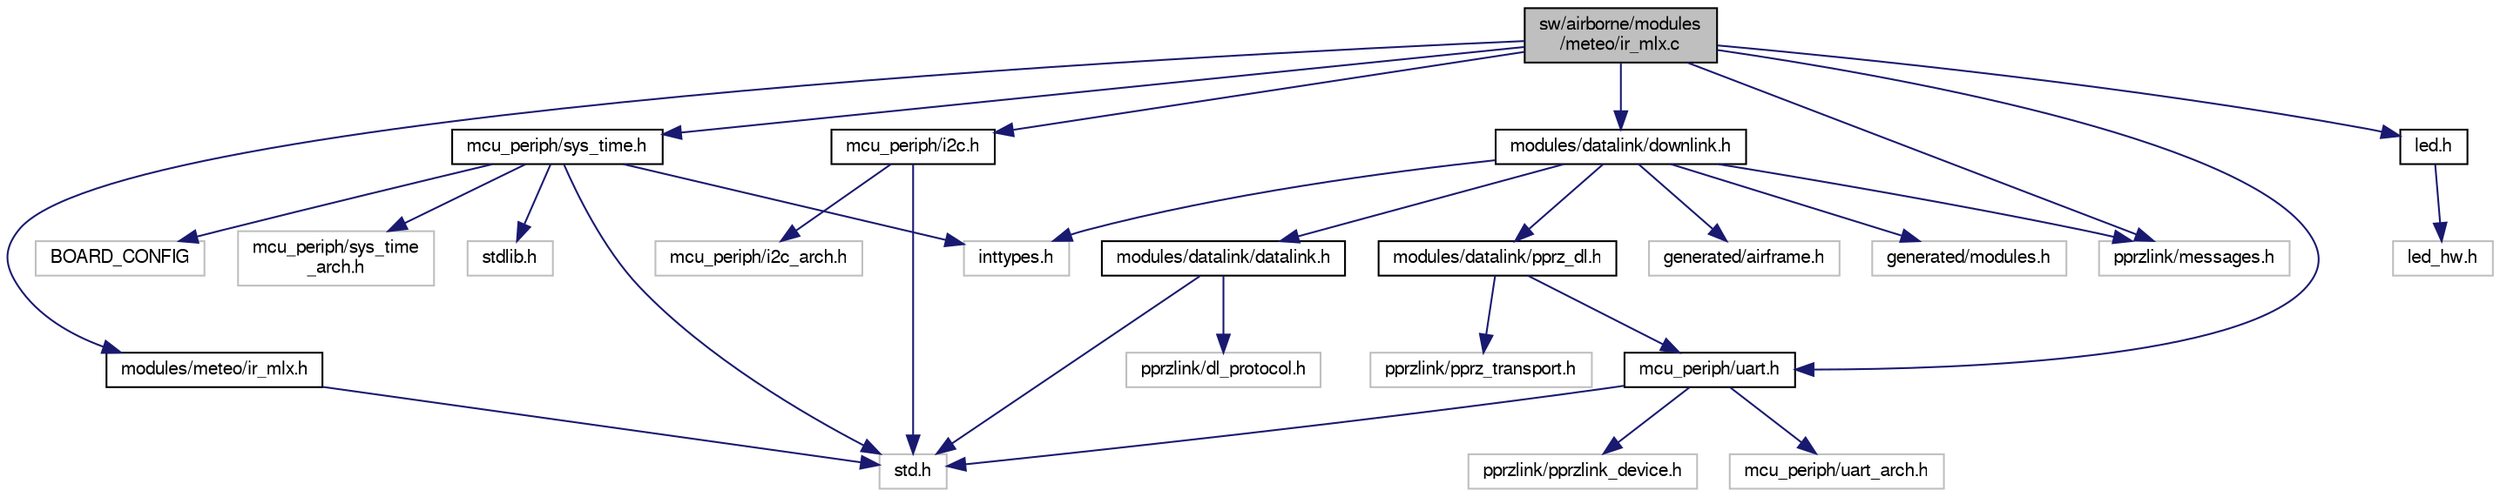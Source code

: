 digraph "sw/airborne/modules/meteo/ir_mlx.c"
{
  edge [fontname="FreeSans",fontsize="10",labelfontname="FreeSans",labelfontsize="10"];
  node [fontname="FreeSans",fontsize="10",shape=record];
  Node1 [label="sw/airborne/modules\l/meteo/ir_mlx.c",height=0.2,width=0.4,color="black", fillcolor="grey75", style="filled", fontcolor="black"];
  Node1 -> Node2 [color="midnightblue",fontsize="10",style="solid",fontname="FreeSans"];
  Node2 [label="modules/meteo/ir_mlx.h",height=0.2,width=0.4,color="black", fillcolor="white", style="filled",URL="$ir__mlx_8h.html"];
  Node2 -> Node3 [color="midnightblue",fontsize="10",style="solid",fontname="FreeSans"];
  Node3 [label="std.h",height=0.2,width=0.4,color="grey75", fillcolor="white", style="filled"];
  Node1 -> Node4 [color="midnightblue",fontsize="10",style="solid",fontname="FreeSans"];
  Node4 [label="mcu_periph/sys_time.h",height=0.2,width=0.4,color="black", fillcolor="white", style="filled",URL="$sys__time_8h.html",tooltip="Architecture independent timing functions. "];
  Node4 -> Node5 [color="midnightblue",fontsize="10",style="solid",fontname="FreeSans"];
  Node5 [label="inttypes.h",height=0.2,width=0.4,color="grey75", fillcolor="white", style="filled"];
  Node4 -> Node6 [color="midnightblue",fontsize="10",style="solid",fontname="FreeSans"];
  Node6 [label="stdlib.h",height=0.2,width=0.4,color="grey75", fillcolor="white", style="filled"];
  Node4 -> Node3 [color="midnightblue",fontsize="10",style="solid",fontname="FreeSans"];
  Node4 -> Node7 [color="midnightblue",fontsize="10",style="solid",fontname="FreeSans"];
  Node7 [label="BOARD_CONFIG",height=0.2,width=0.4,color="grey75", fillcolor="white", style="filled"];
  Node4 -> Node8 [color="midnightblue",fontsize="10",style="solid",fontname="FreeSans"];
  Node8 [label="mcu_periph/sys_time\l_arch.h",height=0.2,width=0.4,color="grey75", fillcolor="white", style="filled"];
  Node1 -> Node9 [color="midnightblue",fontsize="10",style="solid",fontname="FreeSans"];
  Node9 [label="mcu_periph/i2c.h",height=0.2,width=0.4,color="black", fillcolor="white", style="filled",URL="$i2c_8h.html",tooltip="Architecture independent I2C (Inter-Integrated Circuit Bus) API. "];
  Node9 -> Node3 [color="midnightblue",fontsize="10",style="solid",fontname="FreeSans"];
  Node9 -> Node10 [color="midnightblue",fontsize="10",style="solid",fontname="FreeSans"];
  Node10 [label="mcu_periph/i2c_arch.h",height=0.2,width=0.4,color="grey75", fillcolor="white", style="filled"];
  Node1 -> Node11 [color="midnightblue",fontsize="10",style="solid",fontname="FreeSans"];
  Node11 [label="led.h",height=0.2,width=0.4,color="black", fillcolor="white", style="filled",URL="$led_8h.html",tooltip="arch independent LED (Light Emitting Diodes) API "];
  Node11 -> Node12 [color="midnightblue",fontsize="10",style="solid",fontname="FreeSans"];
  Node12 [label="led_hw.h",height=0.2,width=0.4,color="grey75", fillcolor="white", style="filled"];
  Node1 -> Node13 [color="midnightblue",fontsize="10",style="solid",fontname="FreeSans"];
  Node13 [label="mcu_periph/uart.h",height=0.2,width=0.4,color="black", fillcolor="white", style="filled",URL="$uart_8h.html",tooltip="arch independent UART (Universal Asynchronous Receiver/Transmitter) API "];
  Node13 -> Node14 [color="midnightblue",fontsize="10",style="solid",fontname="FreeSans"];
  Node14 [label="mcu_periph/uart_arch.h",height=0.2,width=0.4,color="grey75", fillcolor="white", style="filled"];
  Node13 -> Node15 [color="midnightblue",fontsize="10",style="solid",fontname="FreeSans"];
  Node15 [label="pprzlink/pprzlink_device.h",height=0.2,width=0.4,color="grey75", fillcolor="white", style="filled"];
  Node13 -> Node3 [color="midnightblue",fontsize="10",style="solid",fontname="FreeSans"];
  Node1 -> Node16 [color="midnightblue",fontsize="10",style="solid",fontname="FreeSans"];
  Node16 [label="pprzlink/messages.h",height=0.2,width=0.4,color="grey75", fillcolor="white", style="filled"];
  Node1 -> Node17 [color="midnightblue",fontsize="10",style="solid",fontname="FreeSans"];
  Node17 [label="modules/datalink/downlink.h",height=0.2,width=0.4,color="black", fillcolor="white", style="filled",URL="$downlink_8h.html",tooltip="Common code for AP and FBW telemetry. "];
  Node17 -> Node5 [color="midnightblue",fontsize="10",style="solid",fontname="FreeSans"];
  Node17 -> Node18 [color="midnightblue",fontsize="10",style="solid",fontname="FreeSans"];
  Node18 [label="generated/airframe.h",height=0.2,width=0.4,color="grey75", fillcolor="white", style="filled"];
  Node17 -> Node16 [color="midnightblue",fontsize="10",style="solid",fontname="FreeSans"];
  Node17 -> Node19 [color="midnightblue",fontsize="10",style="solid",fontname="FreeSans"];
  Node19 [label="modules/datalink/datalink.h",height=0.2,width=0.4,color="black", fillcolor="white", style="filled",URL="$datalink_8h.html",tooltip="Handling of messages coming from ground and other A/Cs. "];
  Node19 -> Node3 [color="midnightblue",fontsize="10",style="solid",fontname="FreeSans"];
  Node19 -> Node20 [color="midnightblue",fontsize="10",style="solid",fontname="FreeSans"];
  Node20 [label="pprzlink/dl_protocol.h",height=0.2,width=0.4,color="grey75", fillcolor="white", style="filled"];
  Node17 -> Node21 [color="midnightblue",fontsize="10",style="solid",fontname="FreeSans"];
  Node21 [label="modules/datalink/pprz_dl.h",height=0.2,width=0.4,color="black", fillcolor="white", style="filled",URL="$pprz__dl_8h.html",tooltip="Datalink using PPRZ protocol. "];
  Node21 -> Node22 [color="midnightblue",fontsize="10",style="solid",fontname="FreeSans"];
  Node22 [label="pprzlink/pprz_transport.h",height=0.2,width=0.4,color="grey75", fillcolor="white", style="filled"];
  Node21 -> Node13 [color="midnightblue",fontsize="10",style="solid",fontname="FreeSans"];
  Node17 -> Node23 [color="midnightblue",fontsize="10",style="solid",fontname="FreeSans"];
  Node23 [label="generated/modules.h",height=0.2,width=0.4,color="grey75", fillcolor="white", style="filled"];
}
